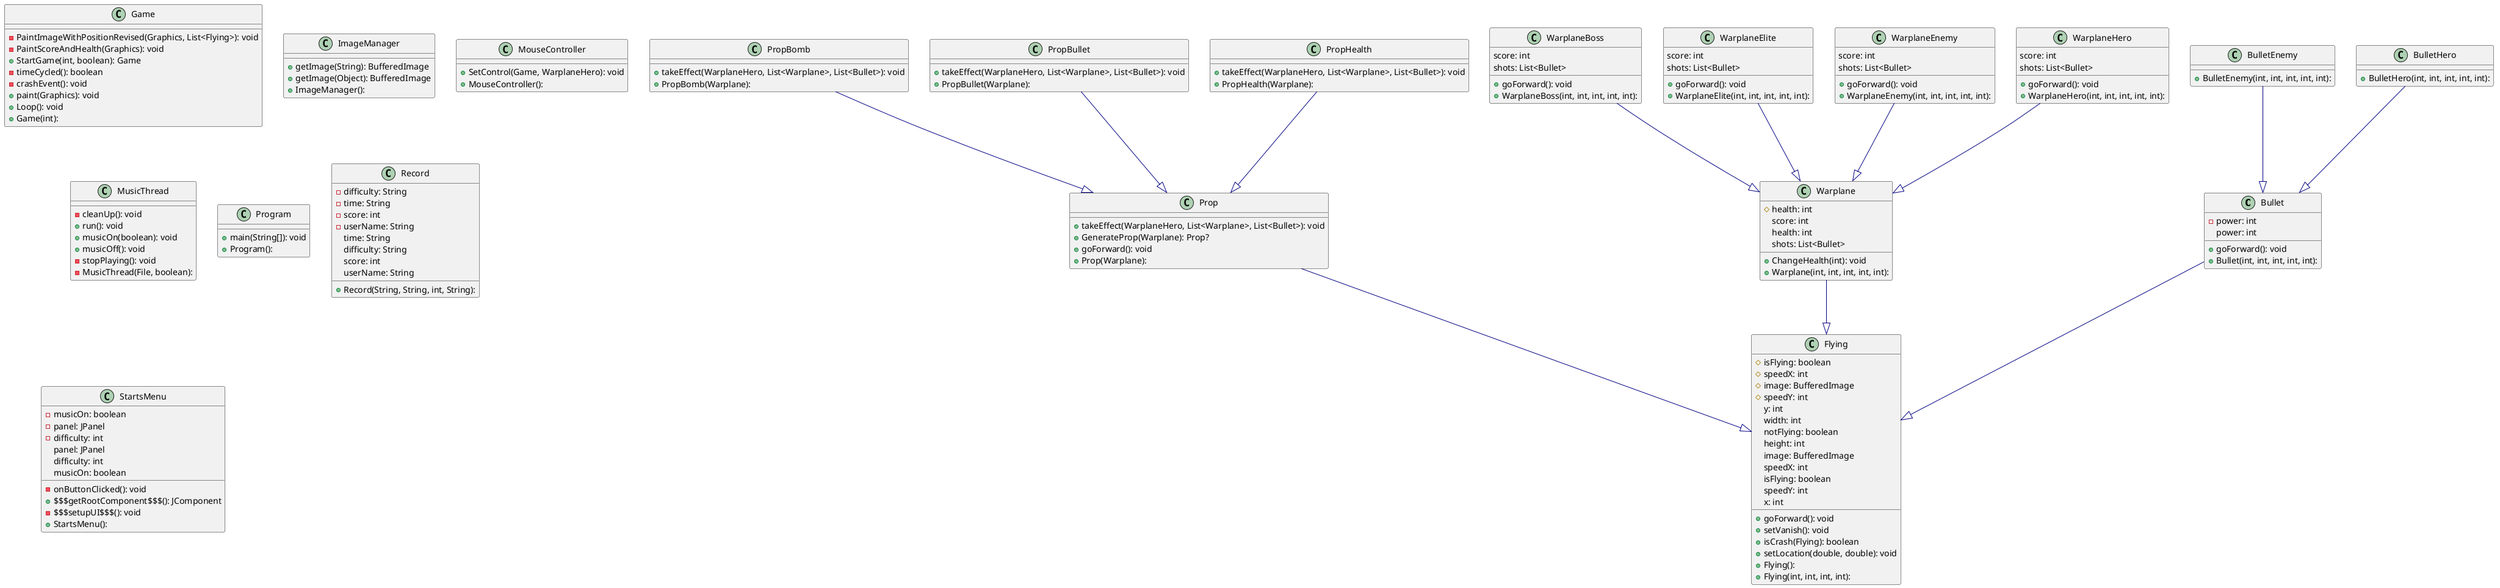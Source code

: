 @startuml

class Bullet {
  - power: int
   power: int
  + goForward(): void
  + Bullet(int, int, int, int, int):
}
class BulletEnemy {
  + BulletEnemy(int, int, int, int, int):
}
class BulletHero {
  + BulletHero(int, int, int, int, int):
}
class Flying {
  # isFlying: boolean
  # speedX: int
  # image: BufferedImage
  # speedY: int
   y: int
   width: int
   notFlying: boolean
   height: int
   image: BufferedImage
   speedX: int
   isFlying: boolean
   speedY: int
   x: int
  + goForward(): void
  + setVanish(): void
  + isCrash(Flying): boolean
  + setLocation(double, double): void
  + Flying():
  + Flying(int, int, int, int):
}
class Game {
  - PaintImageWithPositionRevised(Graphics, List<Flying>): void
  - PaintScoreAndHealth(Graphics): void
  + StartGame(int, boolean): Game
  - timeCycled(): boolean
  - crashEvent(): void
  + paint(Graphics): void
  + Loop(): void
  + Game(int):
}
class ImageManager {
  + getImage(String): BufferedImage
  + getImage(Object): BufferedImage
  + ImageManager():
}
class MouseController {
  + SetControl(Game, WarplaneHero): void
  + MouseController():
}
class MusicThread {
  - cleanUp(): void
  + run(): void
  + musicOn(boolean): void
  + musicOff(): void
  - stopPlaying(): void
  - MusicThread(File, boolean):
}
class Program {
  + main(String[]): void
  + Program():
}
class Prop {
  + takeEffect(WarplaneHero, List<Warplane>, List<Bullet>): void
  + GenerateProp(Warplane): Prop?
  + goForward(): void
  + Prop(Warplane):
}
class PropBomb {
  + takeEffect(WarplaneHero, List<Warplane>, List<Bullet>): void
  + PropBomb(Warplane):
}
class PropBullet {
  + takeEffect(WarplaneHero, List<Warplane>, List<Bullet>): void
  + PropBullet(Warplane):
}
class PropHealth {
  + takeEffect(WarplaneHero, List<Warplane>, List<Bullet>): void
  + PropHealth(Warplane):
}
class Record {
  - difficulty: String
  - time: String
  - score: int
  - userName: String
   time: String
   difficulty: String
   score: int
   userName: String
  + Record(String, String, int, String):
}
interface RecordExport << interface >> {
   allRecords: List<Record>
  + addRecord(Record): void
  + deleteRecord(Record): void
}
class RecordImplement {
   allRecords: List<Record>
  + addRecord(Record): void
  + writeToFile(): void
  + deleteRecord(Record): void
  + RecordImplement():
}
class StartsMenu {
  - musicOn: boolean
  - panel: JPanel
  - difficulty: int
   panel: JPanel
   difficulty: int
   musicOn: boolean
  - onButtonClicked(): void
  + $$$getRootComponent$$$(): JComponent
  - $$$setupUI$$$(): void
  + StartsMenu():
}
class Warplane {
  # health: int
   score: int
   health: int
   shots: List<Bullet>
  + ChangeHealth(int): void
  + Warplane(int, int, int, int, int):
}
class WarplaneBoss {
   score: int
   shots: List<Bullet>
  + goForward(): void
  + WarplaneBoss(int, int, int, int, int):
}
class WarplaneElite {
   score: int
   shots: List<Bullet>
  + goForward(): void
  + WarplaneElite(int, int, int, int, int):
}
class WarplaneEnemy {
   score: int
   shots: List<Bullet>
  + goForward(): void
  + WarplaneEnemy(int, int, int, int, int):
}
class WarplaneHero {
   score: int
   shots: List<Bullet>
  + goForward(): void
  + WarplaneHero(int, int, int, int, int):
}

Bullet           -[#000082,plain]-^  Flying
BulletEnemy      -[#000082,plain]-^  Bullet
BulletHero       -[#000082,plain]-^  Bullet
Prop             -[#000082,plain]-^  Flying
PropBomb         -[#000082,plain]-^  Prop
PropBullet       -[#000082,plain]-^  Prop
PropHealth       -[#000082,plain]-^  Prop
RecordImplement  -[#008200,dashed]-^  RecordExport
Warplane         -[#000082,plain]-^  Flying
WarplaneBoss     -[#000082,plain]-^  Warplane
WarplaneElite    -[#000082,plain]-^  Warplane
WarplaneEnemy    -[#000082,plain]-^  Warplane
WarplaneHero     -[#000082,plain]-^  Warplane
@enduml
